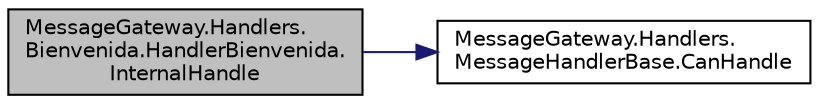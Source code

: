 digraph "MessageGateway.Handlers.Bienvenida.HandlerBienvenida.InternalHandle"
{
 // INTERACTIVE_SVG=YES
 // LATEX_PDF_SIZE
  edge [fontname="Helvetica",fontsize="10",labelfontname="Helvetica",labelfontsize="10"];
  node [fontname="Helvetica",fontsize="10",shape=record];
  rankdir="LR";
  Node1 [label="MessageGateway.Handlers.\lBienvenida.HandlerBienvenida.\lInternalHandle",height=0.2,width=0.4,color="black", fillcolor="grey75", style="filled", fontcolor="black",tooltip="Internal Handle que devuelve un menu y redirecciona a la opción seleccionada."];
  Node1 -> Node2 [color="midnightblue",fontsize="10",style="solid",fontname="Helvetica"];
  Node2 [label="MessageGateway.Handlers.\lMessageHandlerBase.CanHandle",height=0.2,width=0.4,color="black", fillcolor="white", style="filled",URL="$classMessageGateway_1_1Handlers_1_1MessageHandlerBase.html#a2172b968fcb759fe4375cd2dfd96be0d",tooltip="Determina si se puede manejar la palabra (EN MINUSCULA) desde las palabras clave."];
}
